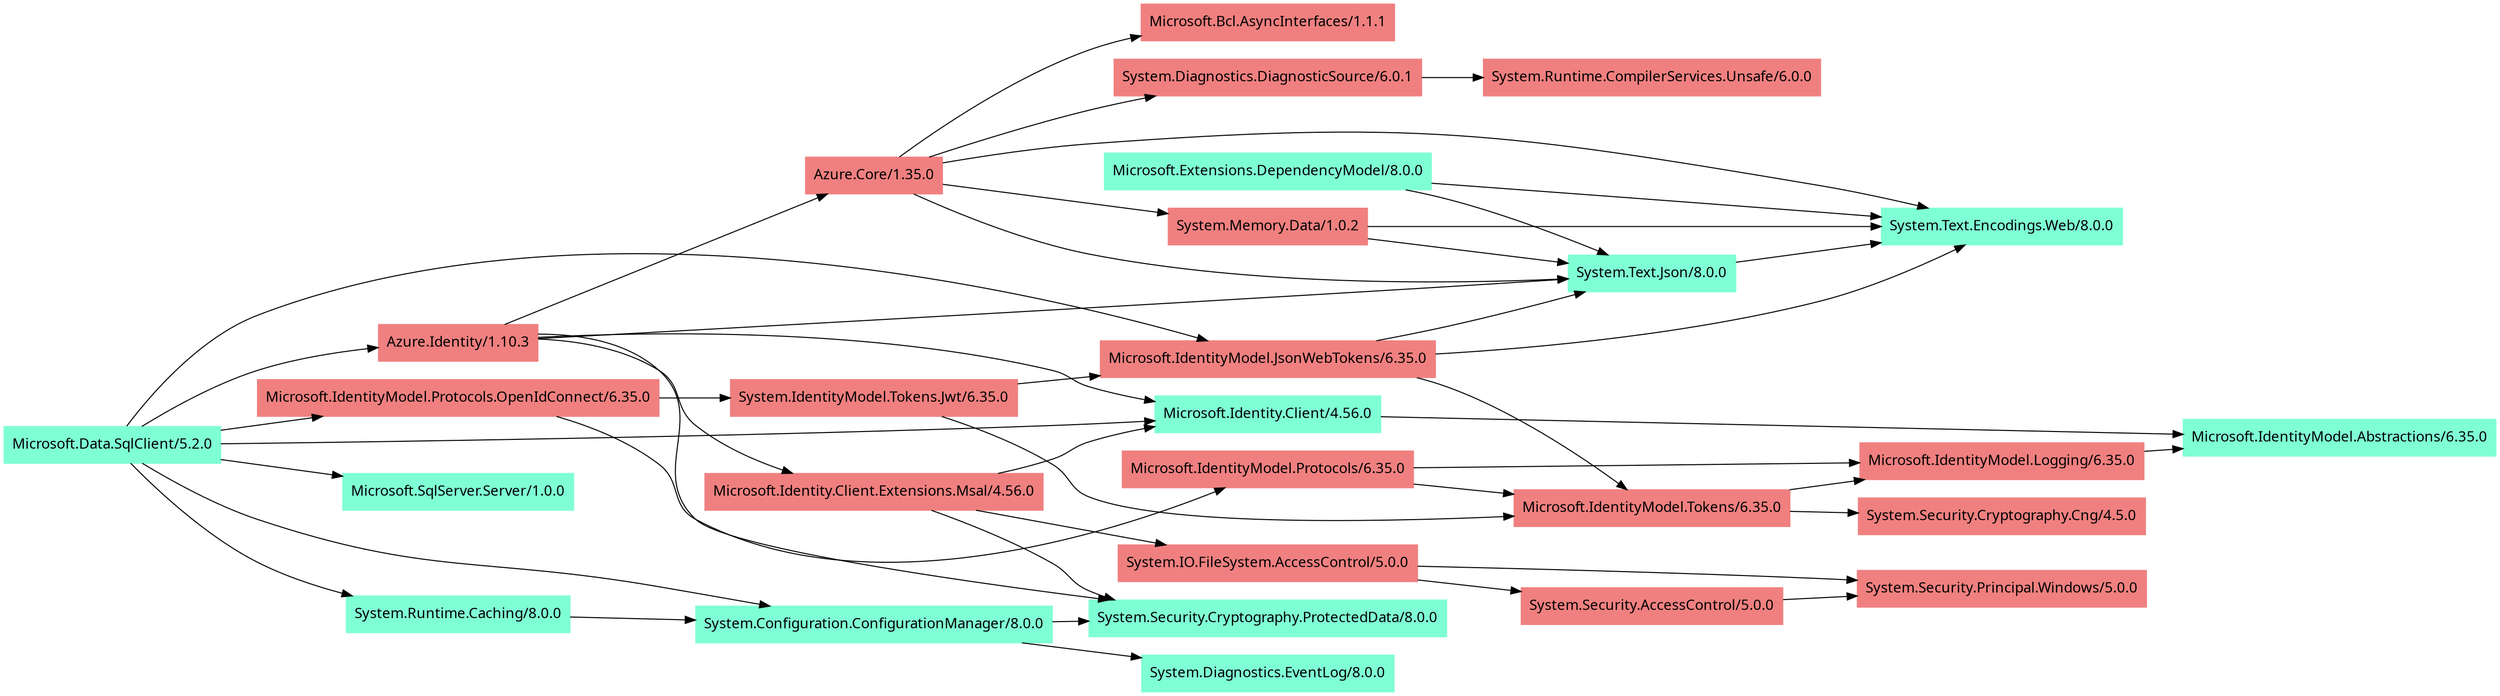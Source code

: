 ﻿# Generated by https://github.com/0xced/Chisel
digraph
{
  rankdir=LR
  node [ fontname = "Segoe UI, sans-serif", shape = box, style = filled, color = aquamarine ]

  "Azure.Core/1.35.0" [ color = lightcoral ]
  "Azure.Identity/1.10.3" [ color = lightcoral ]
  "Microsoft.Bcl.AsyncInterfaces/1.1.1" [ color = lightcoral ]
  "Microsoft.Data.SqlClient/5.2.0"
  "Microsoft.Extensions.DependencyModel/8.0.0"
  "Microsoft.Identity.Client.Extensions.Msal/4.56.0" [ color = lightcoral ]
  "Microsoft.Identity.Client/4.56.0"
  "Microsoft.IdentityModel.Abstractions/6.35.0"
  "Microsoft.IdentityModel.JsonWebTokens/6.35.0" [ color = lightcoral ]
  "Microsoft.IdentityModel.Logging/6.35.0" [ color = lightcoral ]
  "Microsoft.IdentityModel.Protocols.OpenIdConnect/6.35.0" [ color = lightcoral ]
  "Microsoft.IdentityModel.Protocols/6.35.0" [ color = lightcoral ]
  "Microsoft.IdentityModel.Tokens/6.35.0" [ color = lightcoral ]
  "Microsoft.SqlServer.Server/1.0.0"
  "System.Configuration.ConfigurationManager/8.0.0"
  "System.Diagnostics.DiagnosticSource/6.0.1" [ color = lightcoral ]
  "System.Diagnostics.EventLog/8.0.0"
  "System.IdentityModel.Tokens.Jwt/6.35.0" [ color = lightcoral ]
  "System.IO.FileSystem.AccessControl/5.0.0" [ color = lightcoral ]
  "System.Memory.Data/1.0.2" [ color = lightcoral ]
  "System.Runtime.Caching/8.0.0"
  "System.Runtime.CompilerServices.Unsafe/6.0.0" [ color = lightcoral ]
  "System.Security.AccessControl/5.0.0" [ color = lightcoral ]
  "System.Security.Cryptography.Cng/4.5.0" [ color = lightcoral ]
  "System.Security.Cryptography.ProtectedData/8.0.0"
  "System.Security.Principal.Windows/5.0.0" [ color = lightcoral ]
  "System.Text.Encodings.Web/8.0.0"
  "System.Text.Json/8.0.0"

  "Azure.Core/1.35.0" -> "Microsoft.Bcl.AsyncInterfaces/1.1.1"
  "Azure.Core/1.35.0" -> "System.Diagnostics.DiagnosticSource/6.0.1"
  "Azure.Core/1.35.0" -> "System.Memory.Data/1.0.2"
  "Azure.Core/1.35.0" -> "System.Text.Encodings.Web/8.0.0"
  "Azure.Core/1.35.0" -> "System.Text.Json/8.0.0"
  "Azure.Identity/1.10.3" -> "Azure.Core/1.35.0"
  "Azure.Identity/1.10.3" -> "Microsoft.Identity.Client.Extensions.Msal/4.56.0"
  "Azure.Identity/1.10.3" -> "Microsoft.Identity.Client/4.56.0"
  "Azure.Identity/1.10.3" -> "System.Security.Cryptography.ProtectedData/8.0.0"
  "Azure.Identity/1.10.3" -> "System.Text.Json/8.0.0"
  "Microsoft.Data.SqlClient/5.2.0" -> "Azure.Identity/1.10.3"
  "Microsoft.Data.SqlClient/5.2.0" -> "Microsoft.Identity.Client/4.56.0"
  "Microsoft.Data.SqlClient/5.2.0" -> "Microsoft.IdentityModel.JsonWebTokens/6.35.0"
  "Microsoft.Data.SqlClient/5.2.0" -> "Microsoft.IdentityModel.Protocols.OpenIdConnect/6.35.0"
  "Microsoft.Data.SqlClient/5.2.0" -> "Microsoft.SqlServer.Server/1.0.0"
  "Microsoft.Data.SqlClient/5.2.0" -> "System.Configuration.ConfigurationManager/8.0.0"
  "Microsoft.Data.SqlClient/5.2.0" -> "System.Runtime.Caching/8.0.0"
  "Microsoft.Extensions.DependencyModel/8.0.0" -> "System.Text.Encodings.Web/8.0.0"
  "Microsoft.Extensions.DependencyModel/8.0.0" -> "System.Text.Json/8.0.0"
  "Microsoft.Identity.Client.Extensions.Msal/4.56.0" -> "Microsoft.Identity.Client/4.56.0"
  "Microsoft.Identity.Client.Extensions.Msal/4.56.0" -> "System.IO.FileSystem.AccessControl/5.0.0"
  "Microsoft.Identity.Client.Extensions.Msal/4.56.0" -> "System.Security.Cryptography.ProtectedData/8.0.0"
  "Microsoft.Identity.Client/4.56.0" -> "Microsoft.IdentityModel.Abstractions/6.35.0"
  "Microsoft.IdentityModel.JsonWebTokens/6.35.0" -> "Microsoft.IdentityModel.Tokens/6.35.0"
  "Microsoft.IdentityModel.JsonWebTokens/6.35.0" -> "System.Text.Encodings.Web/8.0.0"
  "Microsoft.IdentityModel.JsonWebTokens/6.35.0" -> "System.Text.Json/8.0.0"
  "Microsoft.IdentityModel.Logging/6.35.0" -> "Microsoft.IdentityModel.Abstractions/6.35.0"
  "Microsoft.IdentityModel.Protocols.OpenIdConnect/6.35.0" -> "Microsoft.IdentityModel.Protocols/6.35.0"
  "Microsoft.IdentityModel.Protocols.OpenIdConnect/6.35.0" -> "System.IdentityModel.Tokens.Jwt/6.35.0"
  "Microsoft.IdentityModel.Protocols/6.35.0" -> "Microsoft.IdentityModel.Logging/6.35.0"
  "Microsoft.IdentityModel.Protocols/6.35.0" -> "Microsoft.IdentityModel.Tokens/6.35.0"
  "Microsoft.IdentityModel.Tokens/6.35.0" -> "Microsoft.IdentityModel.Logging/6.35.0"
  "Microsoft.IdentityModel.Tokens/6.35.0" -> "System.Security.Cryptography.Cng/4.5.0"
  "System.Configuration.ConfigurationManager/8.0.0" -> "System.Diagnostics.EventLog/8.0.0"
  "System.Configuration.ConfigurationManager/8.0.0" -> "System.Security.Cryptography.ProtectedData/8.0.0"
  "System.Diagnostics.DiagnosticSource/6.0.1" -> "System.Runtime.CompilerServices.Unsafe/6.0.0"
  "System.IdentityModel.Tokens.Jwt/6.35.0" -> "Microsoft.IdentityModel.JsonWebTokens/6.35.0"
  "System.IdentityModel.Tokens.Jwt/6.35.0" -> "Microsoft.IdentityModel.Tokens/6.35.0"
  "System.IO.FileSystem.AccessControl/5.0.0" -> "System.Security.AccessControl/5.0.0"
  "System.IO.FileSystem.AccessControl/5.0.0" -> "System.Security.Principal.Windows/5.0.0"
  "System.Memory.Data/1.0.2" -> "System.Text.Encodings.Web/8.0.0"
  "System.Memory.Data/1.0.2" -> "System.Text.Json/8.0.0"
  "System.Runtime.Caching/8.0.0" -> "System.Configuration.ConfigurationManager/8.0.0"
  "System.Security.AccessControl/5.0.0" -> "System.Security.Principal.Windows/5.0.0"
  "System.Text.Json/8.0.0" -> "System.Text.Encodings.Web/8.0.0"
}
